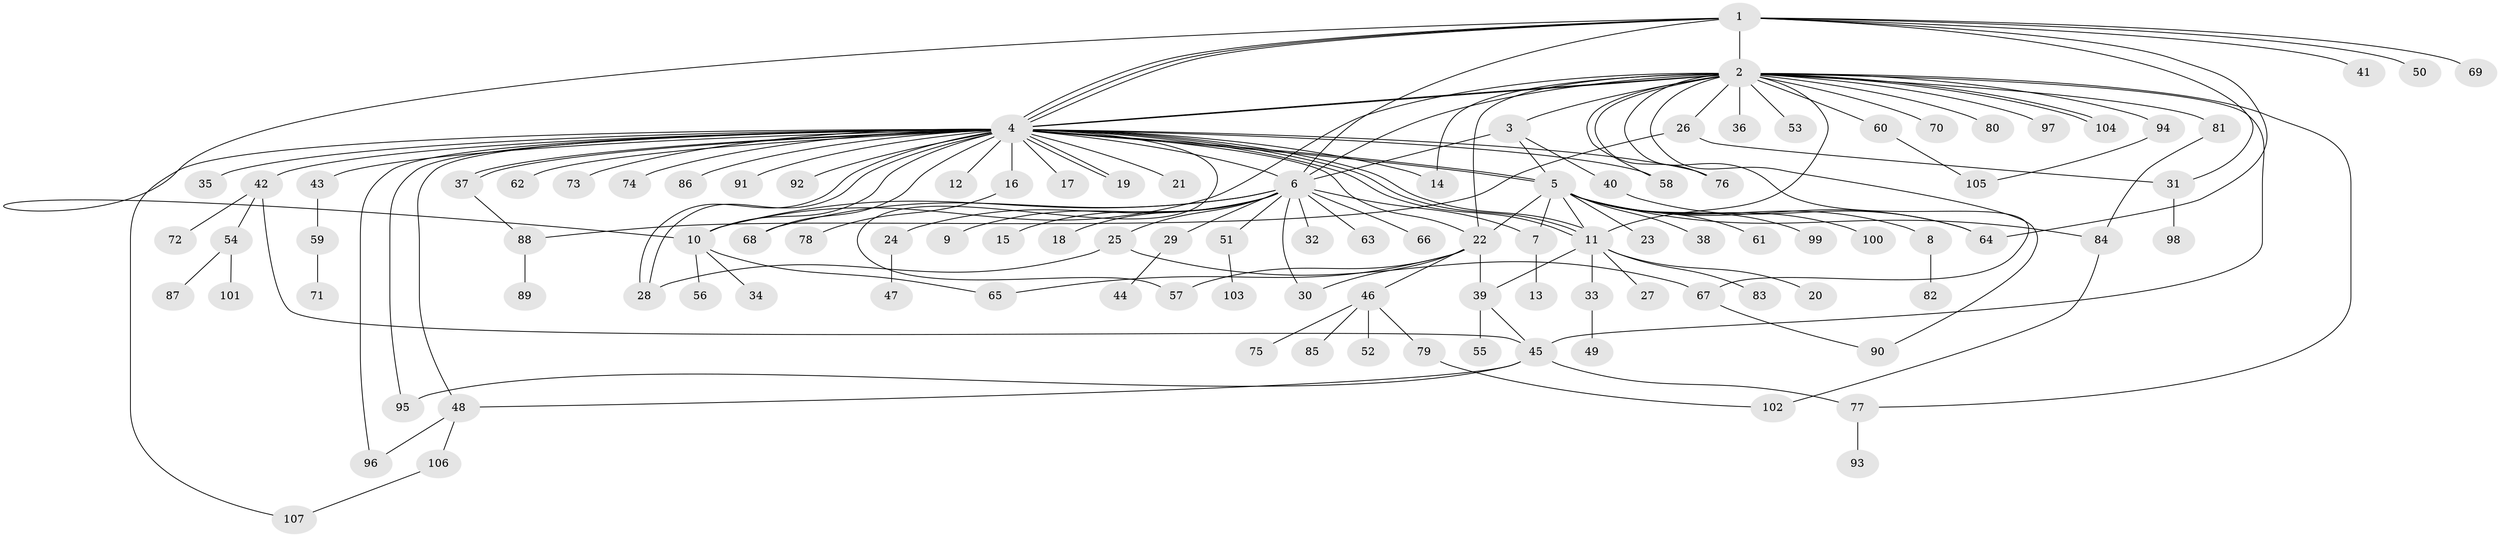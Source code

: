 // Generated by graph-tools (version 1.1) at 2025/26/03/09/25 03:26:06]
// undirected, 107 vertices, 154 edges
graph export_dot {
graph [start="1"]
  node [color=gray90,style=filled];
  1;
  2;
  3;
  4;
  5;
  6;
  7;
  8;
  9;
  10;
  11;
  12;
  13;
  14;
  15;
  16;
  17;
  18;
  19;
  20;
  21;
  22;
  23;
  24;
  25;
  26;
  27;
  28;
  29;
  30;
  31;
  32;
  33;
  34;
  35;
  36;
  37;
  38;
  39;
  40;
  41;
  42;
  43;
  44;
  45;
  46;
  47;
  48;
  49;
  50;
  51;
  52;
  53;
  54;
  55;
  56;
  57;
  58;
  59;
  60;
  61;
  62;
  63;
  64;
  65;
  66;
  67;
  68;
  69;
  70;
  71;
  72;
  73;
  74;
  75;
  76;
  77;
  78;
  79;
  80;
  81;
  82;
  83;
  84;
  85;
  86;
  87;
  88;
  89;
  90;
  91;
  92;
  93;
  94;
  95;
  96;
  97;
  98;
  99;
  100;
  101;
  102;
  103;
  104;
  105;
  106;
  107;
  1 -- 2;
  1 -- 4;
  1 -- 4;
  1 -- 4;
  1 -- 6;
  1 -- 10;
  1 -- 31;
  1 -- 41;
  1 -- 50;
  1 -- 64;
  1 -- 69;
  2 -- 3;
  2 -- 4;
  2 -- 4;
  2 -- 6;
  2 -- 10;
  2 -- 11;
  2 -- 14;
  2 -- 22;
  2 -- 26;
  2 -- 36;
  2 -- 45;
  2 -- 53;
  2 -- 58;
  2 -- 60;
  2 -- 67;
  2 -- 70;
  2 -- 76;
  2 -- 77;
  2 -- 80;
  2 -- 81;
  2 -- 90;
  2 -- 94;
  2 -- 97;
  2 -- 104;
  2 -- 104;
  3 -- 5;
  3 -- 6;
  3 -- 40;
  4 -- 5;
  4 -- 5;
  4 -- 6;
  4 -- 10;
  4 -- 11;
  4 -- 11;
  4 -- 11;
  4 -- 12;
  4 -- 14;
  4 -- 16;
  4 -- 17;
  4 -- 19;
  4 -- 19;
  4 -- 21;
  4 -- 22;
  4 -- 28;
  4 -- 28;
  4 -- 35;
  4 -- 37;
  4 -- 37;
  4 -- 42;
  4 -- 43;
  4 -- 48;
  4 -- 57;
  4 -- 58;
  4 -- 62;
  4 -- 68;
  4 -- 73;
  4 -- 74;
  4 -- 76;
  4 -- 86;
  4 -- 91;
  4 -- 92;
  4 -- 95;
  4 -- 96;
  4 -- 107;
  5 -- 7;
  5 -- 8;
  5 -- 11;
  5 -- 22;
  5 -- 23;
  5 -- 38;
  5 -- 61;
  5 -- 64;
  5 -- 84;
  5 -- 99;
  5 -- 100;
  6 -- 7;
  6 -- 9;
  6 -- 10;
  6 -- 15;
  6 -- 18;
  6 -- 24;
  6 -- 25;
  6 -- 29;
  6 -- 30;
  6 -- 32;
  6 -- 51;
  6 -- 63;
  6 -- 66;
  6 -- 68;
  7 -- 13;
  8 -- 82;
  10 -- 34;
  10 -- 56;
  10 -- 65;
  11 -- 20;
  11 -- 27;
  11 -- 33;
  11 -- 39;
  11 -- 83;
  16 -- 78;
  22 -- 30;
  22 -- 39;
  22 -- 46;
  22 -- 57;
  22 -- 65;
  24 -- 47;
  25 -- 28;
  25 -- 67;
  26 -- 31;
  26 -- 88;
  29 -- 44;
  31 -- 98;
  33 -- 49;
  37 -- 88;
  39 -- 45;
  39 -- 55;
  40 -- 64;
  42 -- 45;
  42 -- 54;
  42 -- 72;
  43 -- 59;
  45 -- 48;
  45 -- 77;
  45 -- 95;
  46 -- 52;
  46 -- 75;
  46 -- 79;
  46 -- 85;
  48 -- 96;
  48 -- 106;
  51 -- 103;
  54 -- 87;
  54 -- 101;
  59 -- 71;
  60 -- 105;
  67 -- 90;
  77 -- 93;
  79 -- 102;
  81 -- 84;
  84 -- 102;
  88 -- 89;
  94 -- 105;
  106 -- 107;
}
